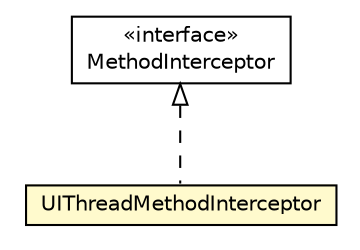 #!/usr/local/bin/dot
#
# Class diagram 
# Generated by UMLGraph version 5.1 (http://www.umlgraph.org/)
#

digraph G {
	edge [fontname="Helvetica",fontsize=10,labelfontname="Helvetica",labelfontsize=10];
	node [fontname="Helvetica",fontsize=10,shape=plaintext];
	nodesep=0.25;
	ranksep=0.5;
	// org.androidtransfuse.aop.UIThreadMethodInterceptor
	c13506 [label=<<table title="org.androidtransfuse.aop.UIThreadMethodInterceptor" border="0" cellborder="1" cellspacing="0" cellpadding="2" port="p" bgcolor="lemonChiffon" href="./UIThreadMethodInterceptor.html">
		<tr><td><table border="0" cellspacing="0" cellpadding="1">
<tr><td align="center" balign="center"> UIThreadMethodInterceptor </td></tr>
		</table></td></tr>
		</table>>, fontname="Helvetica", fontcolor="black", fontsize=10.0];
	//org.androidtransfuse.aop.UIThreadMethodInterceptor implements org.aopalliance.intercept.MethodInterceptor
	c13509:p -> c13506:p [dir=back,arrowtail=empty,style=dashed];
	// org.aopalliance.intercept.MethodInterceptor
	c13509 [label=<<table title="org.aopalliance.intercept.MethodInterceptor" border="0" cellborder="1" cellspacing="0" cellpadding="2" port="p" href="http://java.sun.com/j2se/1.4.2/docs/api/org/aopalliance/intercept/MethodInterceptor.html">
		<tr><td><table border="0" cellspacing="0" cellpadding="1">
<tr><td align="center" balign="center"> &#171;interface&#187; </td></tr>
<tr><td align="center" balign="center"> MethodInterceptor </td></tr>
		</table></td></tr>
		</table>>, fontname="Helvetica", fontcolor="black", fontsize=10.0];
}

